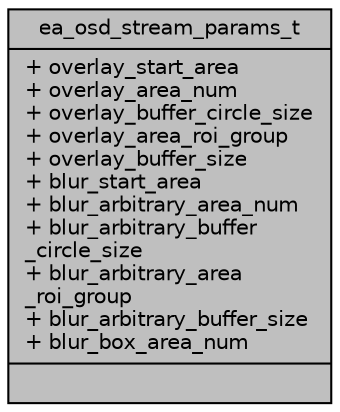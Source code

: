 digraph "ea_osd_stream_params_t"
{
 // INTERACTIVE_SVG=YES
 // LATEX_PDF_SIZE
  bgcolor="transparent";
  edge [fontname="Helvetica",fontsize="10",labelfontname="Helvetica",labelfontsize="10"];
  node [fontname="Helvetica",fontsize="10",shape=record];
  Node1 [label="{ea_osd_stream_params_t\n|+ overlay_start_area\l+ overlay_area_num\l+ overlay_buffer_circle_size\l+ overlay_area_roi_group\l+ overlay_buffer_size\l+ blur_start_area\l+ blur_arbitrary_area_num\l+ blur_arbitrary_buffer\l_circle_size\l+ blur_arbitrary_area\l_roi_group\l+ blur_arbitrary_buffer_size\l+ blur_box_area_num\l|}",height=0.2,width=0.4,color="black", fillcolor="grey75", style="filled", fontcolor="black",tooltip=" "];
}
